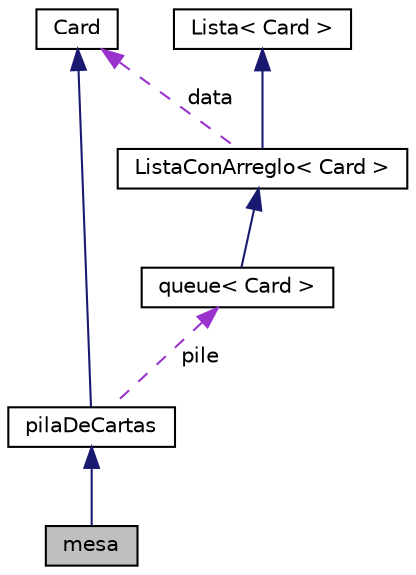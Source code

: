 digraph "mesa"
{
  edge [fontname="Helvetica",fontsize="10",labelfontname="Helvetica",labelfontsize="10"];
  node [fontname="Helvetica",fontsize="10",shape=record];
  Node1 [label="mesa",height=0.2,width=0.4,color="black", fillcolor="grey75", style="filled", fontcolor="black"];
  Node2 -> Node1 [dir="back",color="midnightblue",fontsize="10",style="solid",fontname="Helvetica"];
  Node2 [label="pilaDeCartas",height=0.2,width=0.4,color="black", fillcolor="white", style="filled",URL="$classpila_de_cartas.html"];
  Node3 -> Node2 [dir="back",color="midnightblue",fontsize="10",style="solid",fontname="Helvetica"];
  Node3 [label="Card",height=0.2,width=0.4,color="black", fillcolor="white", style="filled",URL="$class_card.html"];
  Node4 -> Node2 [dir="back",color="darkorchid3",fontsize="10",style="dashed",label=" pile" ,fontname="Helvetica"];
  Node4 [label="queue\< Card \>",height=0.2,width=0.4,color="black", fillcolor="white", style="filled",URL="$classqueue.html"];
  Node5 -> Node4 [dir="back",color="midnightblue",fontsize="10",style="solid",fontname="Helvetica"];
  Node5 [label="ListaConArreglo\< Card \>",height=0.2,width=0.4,color="black", fillcolor="white", style="filled",URL="$class_lista_con_arreglo.html"];
  Node6 -> Node5 [dir="back",color="midnightblue",fontsize="10",style="solid",fontname="Helvetica"];
  Node6 [label="Lista\< Card \>",height=0.2,width=0.4,color="black", fillcolor="white", style="filled",URL="$class_lista.html"];
  Node3 -> Node5 [dir="back",color="darkorchid3",fontsize="10",style="dashed",label=" data" ,fontname="Helvetica"];
}
